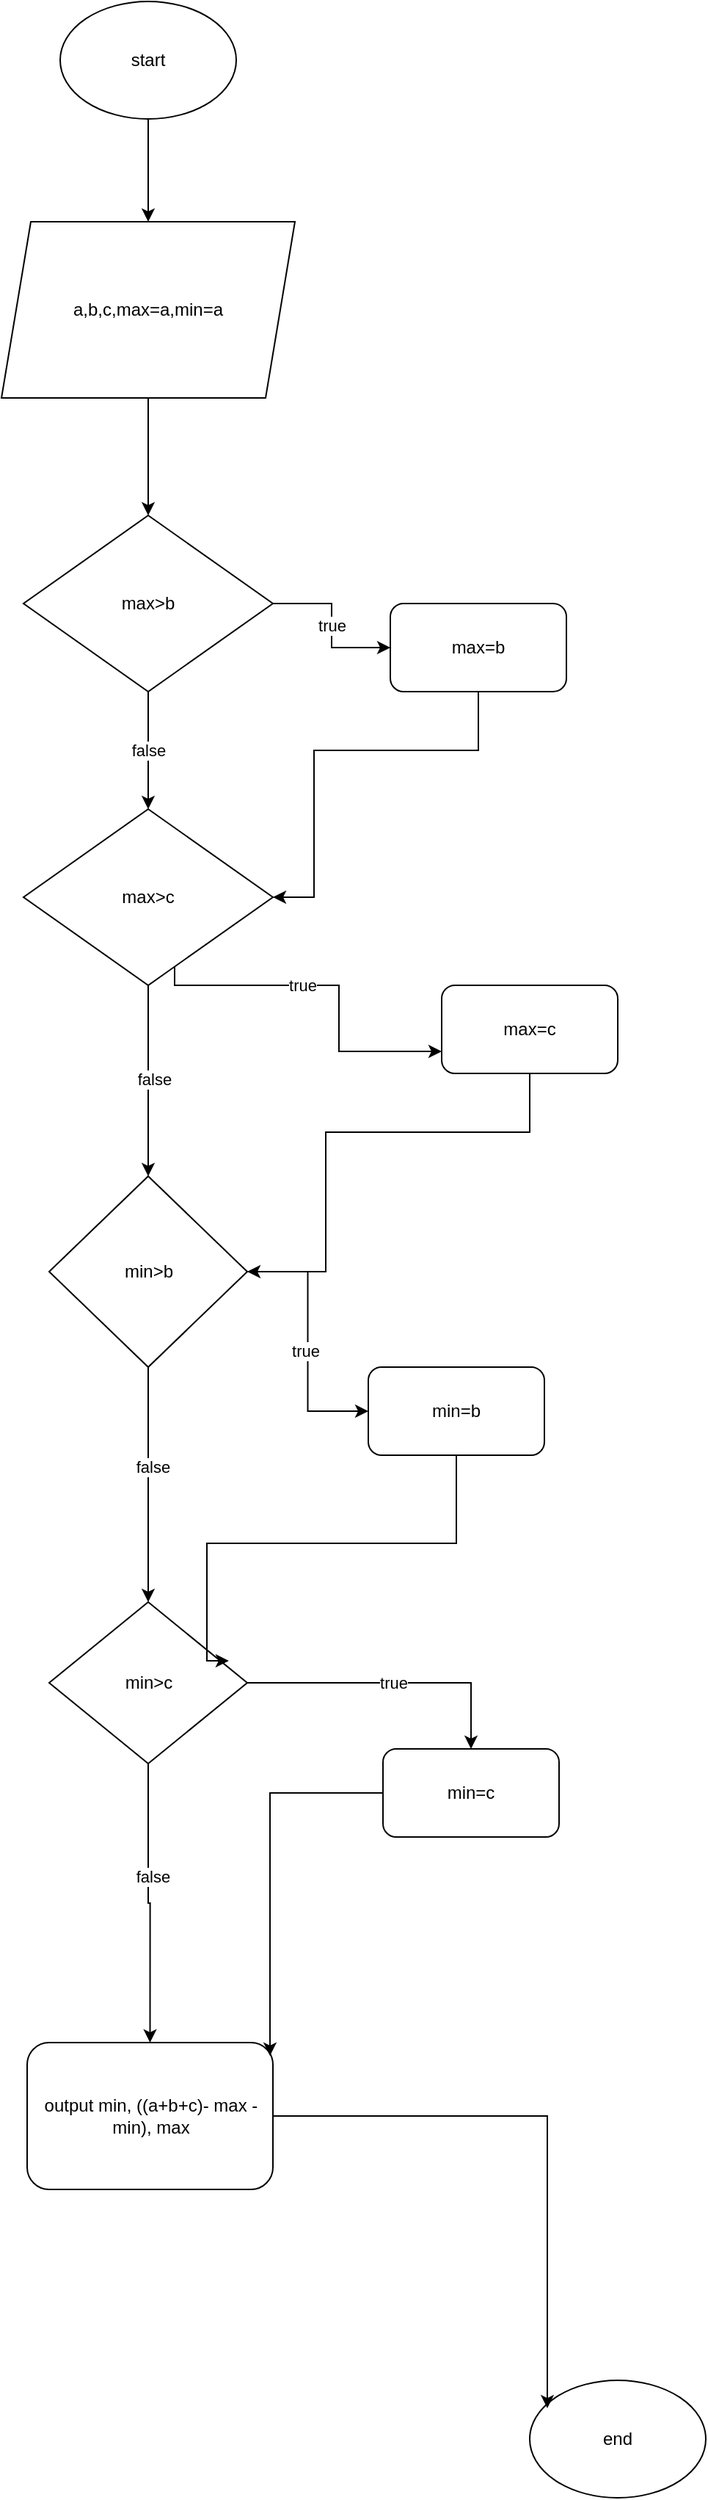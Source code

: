 <mxfile version="22.0.3" type="device">
  <diagram id="C5RBs43oDa-KdzZeNtuy" name="Page-1">
    <mxGraphModel dx="1036" dy="606" grid="1" gridSize="10" guides="1" tooltips="1" connect="1" arrows="1" fold="1" page="1" pageScale="1" pageWidth="827" pageHeight="1169" math="0" shadow="0">
      <root>
        <mxCell id="WIyWlLk6GJQsqaUBKTNV-0" />
        <mxCell id="WIyWlLk6GJQsqaUBKTNV-1" parent="WIyWlLk6GJQsqaUBKTNV-0" />
        <mxCell id="MLnVwpXvPS_MH8pCmM1l-2" style="edgeStyle=orthogonalEdgeStyle;rounded=0;orthogonalLoop=1;jettySize=auto;html=1;" parent="WIyWlLk6GJQsqaUBKTNV-1" source="MLnVwpXvPS_MH8pCmM1l-0" target="MLnVwpXvPS_MH8pCmM1l-1" edge="1">
          <mxGeometry relative="1" as="geometry" />
        </mxCell>
        <mxCell id="MLnVwpXvPS_MH8pCmM1l-0" value="start" style="ellipse;whiteSpace=wrap;html=1;" parent="WIyWlLk6GJQsqaUBKTNV-1" vertex="1">
          <mxGeometry x="260" y="60" width="120" height="80" as="geometry" />
        </mxCell>
        <mxCell id="MLnVwpXvPS_MH8pCmM1l-4" style="edgeStyle=orthogonalEdgeStyle;rounded=0;orthogonalLoop=1;jettySize=auto;html=1;entryX=0.5;entryY=0;entryDx=0;entryDy=0;" parent="WIyWlLk6GJQsqaUBKTNV-1" source="MLnVwpXvPS_MH8pCmM1l-1" target="MLnVwpXvPS_MH8pCmM1l-3" edge="1">
          <mxGeometry relative="1" as="geometry" />
        </mxCell>
        <mxCell id="MLnVwpXvPS_MH8pCmM1l-1" value="a,b,c,max=a,min=a" style="shape=parallelogram;perimeter=parallelogramPerimeter;whiteSpace=wrap;html=1;fixedSize=1;" parent="WIyWlLk6GJQsqaUBKTNV-1" vertex="1">
          <mxGeometry x="220" y="210" width="200" height="120" as="geometry" />
        </mxCell>
        <mxCell id="MLnVwpXvPS_MH8pCmM1l-8" value="true" style="edgeStyle=orthogonalEdgeStyle;rounded=0;orthogonalLoop=1;jettySize=auto;html=1;entryX=0;entryY=0.5;entryDx=0;entryDy=0;" parent="WIyWlLk6GJQsqaUBKTNV-1" source="MLnVwpXvPS_MH8pCmM1l-3" target="MLnVwpXvPS_MH8pCmM1l-7" edge="1">
          <mxGeometry relative="1" as="geometry" />
        </mxCell>
        <mxCell id="MLnVwpXvPS_MH8pCmM1l-14" value="false" style="edgeStyle=orthogonalEdgeStyle;rounded=0;orthogonalLoop=1;jettySize=auto;html=1;entryX=0.5;entryY=0;entryDx=0;entryDy=0;" parent="WIyWlLk6GJQsqaUBKTNV-1" source="MLnVwpXvPS_MH8pCmM1l-3" target="MLnVwpXvPS_MH8pCmM1l-5" edge="1">
          <mxGeometry relative="1" as="geometry" />
        </mxCell>
        <mxCell id="MLnVwpXvPS_MH8pCmM1l-3" value="max&amp;gt;b" style="rhombus;whiteSpace=wrap;html=1;" parent="WIyWlLk6GJQsqaUBKTNV-1" vertex="1">
          <mxGeometry x="235" y="410" width="170" height="120" as="geometry" />
        </mxCell>
        <mxCell id="MLnVwpXvPS_MH8pCmM1l-18" value="true" style="edgeStyle=orthogonalEdgeStyle;rounded=0;orthogonalLoop=1;jettySize=auto;html=1;entryX=0;entryY=0.75;entryDx=0;entryDy=0;exitX=1;exitY=1;exitDx=0;exitDy=0;" parent="WIyWlLk6GJQsqaUBKTNV-1" source="MLnVwpXvPS_MH8pCmM1l-5" target="MLnVwpXvPS_MH8pCmM1l-17" edge="1">
          <mxGeometry relative="1" as="geometry">
            <Array as="points">
              <mxPoint x="338" y="730" />
              <mxPoint x="450" y="730" />
              <mxPoint x="450" y="775" />
            </Array>
          </mxGeometry>
        </mxCell>
        <mxCell id="MLnVwpXvPS_MH8pCmM1l-21" style="edgeStyle=orthogonalEdgeStyle;rounded=0;orthogonalLoop=1;jettySize=auto;html=1;entryX=0.5;entryY=0;entryDx=0;entryDy=0;" parent="WIyWlLk6GJQsqaUBKTNV-1" source="MLnVwpXvPS_MH8pCmM1l-5" target="MLnVwpXvPS_MH8pCmM1l-20" edge="1">
          <mxGeometry relative="1" as="geometry" />
        </mxCell>
        <mxCell id="MLnVwpXvPS_MH8pCmM1l-30" value="false" style="edgeLabel;html=1;align=center;verticalAlign=middle;resizable=0;points=[];" parent="MLnVwpXvPS_MH8pCmM1l-21" vertex="1" connectable="0">
          <mxGeometry x="-0.015" y="4" relative="1" as="geometry">
            <mxPoint as="offset" />
          </mxGeometry>
        </mxCell>
        <mxCell id="MLnVwpXvPS_MH8pCmM1l-5" value="max&amp;gt;c" style="rhombus;whiteSpace=wrap;html=1;" parent="WIyWlLk6GJQsqaUBKTNV-1" vertex="1">
          <mxGeometry x="235" y="610" width="170" height="120" as="geometry" />
        </mxCell>
        <mxCell id="MLnVwpXvPS_MH8pCmM1l-13" style="edgeStyle=orthogonalEdgeStyle;rounded=0;orthogonalLoop=1;jettySize=auto;html=1;entryX=1;entryY=0.5;entryDx=0;entryDy=0;" parent="WIyWlLk6GJQsqaUBKTNV-1" source="MLnVwpXvPS_MH8pCmM1l-7" target="MLnVwpXvPS_MH8pCmM1l-5" edge="1">
          <mxGeometry relative="1" as="geometry">
            <Array as="points">
              <mxPoint x="545" y="570" />
              <mxPoint x="433" y="570" />
              <mxPoint x="433" y="670" />
            </Array>
          </mxGeometry>
        </mxCell>
        <mxCell id="MLnVwpXvPS_MH8pCmM1l-7" value="max=b" style="rounded=1;whiteSpace=wrap;html=1;" parent="WIyWlLk6GJQsqaUBKTNV-1" vertex="1">
          <mxGeometry x="485" y="470" width="120" height="60" as="geometry" />
        </mxCell>
        <mxCell id="MLnVwpXvPS_MH8pCmM1l-22" style="edgeStyle=orthogonalEdgeStyle;rounded=0;orthogonalLoop=1;jettySize=auto;html=1;entryX=1;entryY=0.5;entryDx=0;entryDy=0;" parent="WIyWlLk6GJQsqaUBKTNV-1" source="MLnVwpXvPS_MH8pCmM1l-17" target="MLnVwpXvPS_MH8pCmM1l-20" edge="1">
          <mxGeometry relative="1" as="geometry">
            <Array as="points">
              <mxPoint x="580" y="830" />
              <mxPoint x="441" y="830" />
              <mxPoint x="441" y="925" />
            </Array>
          </mxGeometry>
        </mxCell>
        <mxCell id="MLnVwpXvPS_MH8pCmM1l-17" value="max=c" style="rounded=1;whiteSpace=wrap;html=1;" parent="WIyWlLk6GJQsqaUBKTNV-1" vertex="1">
          <mxGeometry x="520" y="730" width="120" height="60" as="geometry" />
        </mxCell>
        <mxCell id="MLnVwpXvPS_MH8pCmM1l-24" style="edgeStyle=orthogonalEdgeStyle;rounded=0;orthogonalLoop=1;jettySize=auto;html=1;entryX=0;entryY=0.5;entryDx=0;entryDy=0;" parent="WIyWlLk6GJQsqaUBKTNV-1" source="MLnVwpXvPS_MH8pCmM1l-20" target="MLnVwpXvPS_MH8pCmM1l-23" edge="1">
          <mxGeometry relative="1" as="geometry" />
        </mxCell>
        <mxCell id="MLnVwpXvPS_MH8pCmM1l-25" value="true" style="edgeLabel;html=1;align=center;verticalAlign=middle;resizable=0;points=[];" parent="MLnVwpXvPS_MH8pCmM1l-24" vertex="1" connectable="0">
          <mxGeometry x="0.065" y="-2" relative="1" as="geometry">
            <mxPoint as="offset" />
          </mxGeometry>
        </mxCell>
        <mxCell id="MLnVwpXvPS_MH8pCmM1l-27" style="edgeStyle=orthogonalEdgeStyle;rounded=0;orthogonalLoop=1;jettySize=auto;html=1;entryX=0.5;entryY=0;entryDx=0;entryDy=0;" parent="WIyWlLk6GJQsqaUBKTNV-1" source="MLnVwpXvPS_MH8pCmM1l-20" target="MLnVwpXvPS_MH8pCmM1l-26" edge="1">
          <mxGeometry relative="1" as="geometry" />
        </mxCell>
        <mxCell id="MLnVwpXvPS_MH8pCmM1l-31" value="false" style="edgeLabel;html=1;align=center;verticalAlign=middle;resizable=0;points=[];" parent="MLnVwpXvPS_MH8pCmM1l-27" vertex="1" connectable="0">
          <mxGeometry x="-0.153" y="3" relative="1" as="geometry">
            <mxPoint as="offset" />
          </mxGeometry>
        </mxCell>
        <mxCell id="MLnVwpXvPS_MH8pCmM1l-20" value="min&amp;gt;b" style="rhombus;whiteSpace=wrap;html=1;" parent="WIyWlLk6GJQsqaUBKTNV-1" vertex="1">
          <mxGeometry x="252.5" y="860" width="135" height="130" as="geometry" />
        </mxCell>
        <mxCell id="MLnVwpXvPS_MH8pCmM1l-23" value="min=b" style="rounded=1;whiteSpace=wrap;html=1;" parent="WIyWlLk6GJQsqaUBKTNV-1" vertex="1">
          <mxGeometry x="470" y="990" width="120" height="60" as="geometry" />
        </mxCell>
        <mxCell id="MLnVwpXvPS_MH8pCmM1l-33" value="true" style="edgeStyle=orthogonalEdgeStyle;rounded=0;orthogonalLoop=1;jettySize=auto;html=1;entryX=0.5;entryY=0;entryDx=0;entryDy=0;" parent="WIyWlLk6GJQsqaUBKTNV-1" source="MLnVwpXvPS_MH8pCmM1l-26" target="MLnVwpXvPS_MH8pCmM1l-32" edge="1">
          <mxGeometry relative="1" as="geometry" />
        </mxCell>
        <mxCell id="MLnVwpXvPS_MH8pCmM1l-35" style="edgeStyle=orthogonalEdgeStyle;rounded=0;orthogonalLoop=1;jettySize=auto;html=1;entryX=0.5;entryY=0;entryDx=0;entryDy=0;" parent="WIyWlLk6GJQsqaUBKTNV-1" source="MLnVwpXvPS_MH8pCmM1l-26" target="MLnVwpXvPS_MH8pCmM1l-36" edge="1">
          <mxGeometry relative="1" as="geometry">
            <mxPoint x="320" y="1430" as="targetPoint" />
          </mxGeometry>
        </mxCell>
        <mxCell id="MLnVwpXvPS_MH8pCmM1l-41" value="false" style="edgeLabel;html=1;align=center;verticalAlign=middle;resizable=0;points=[];" parent="MLnVwpXvPS_MH8pCmM1l-35" vertex="1" connectable="0">
          <mxGeometry x="-0.196" y="3" relative="1" as="geometry">
            <mxPoint as="offset" />
          </mxGeometry>
        </mxCell>
        <mxCell id="MLnVwpXvPS_MH8pCmM1l-26" value="min&amp;gt;c" style="rhombus;whiteSpace=wrap;html=1;" parent="WIyWlLk6GJQsqaUBKTNV-1" vertex="1">
          <mxGeometry x="252.5" y="1150" width="135" height="110" as="geometry" />
        </mxCell>
        <mxCell id="MLnVwpXvPS_MH8pCmM1l-29" style="edgeStyle=orthogonalEdgeStyle;rounded=0;orthogonalLoop=1;jettySize=auto;html=1;entryX=0.907;entryY=0.364;entryDx=0;entryDy=0;entryPerimeter=0;" parent="WIyWlLk6GJQsqaUBKTNV-1" source="MLnVwpXvPS_MH8pCmM1l-23" target="MLnVwpXvPS_MH8pCmM1l-26" edge="1">
          <mxGeometry relative="1" as="geometry">
            <Array as="points">
              <mxPoint x="530" y="1110" />
              <mxPoint x="360" y="1110" />
            </Array>
          </mxGeometry>
        </mxCell>
        <mxCell id="MLnVwpXvPS_MH8pCmM1l-32" value="min=c" style="rounded=1;whiteSpace=wrap;html=1;" parent="WIyWlLk6GJQsqaUBKTNV-1" vertex="1">
          <mxGeometry x="480" y="1250" width="120" height="60" as="geometry" />
        </mxCell>
        <mxCell id="MLnVwpXvPS_MH8pCmM1l-36" value="output min, ((a+b+c)- max - min), max" style="rounded=1;whiteSpace=wrap;html=1;" parent="WIyWlLk6GJQsqaUBKTNV-1" vertex="1">
          <mxGeometry x="237.5" y="1450" width="167.5" height="100" as="geometry" />
        </mxCell>
        <mxCell id="MLnVwpXvPS_MH8pCmM1l-37" value="end" style="ellipse;whiteSpace=wrap;html=1;" parent="WIyWlLk6GJQsqaUBKTNV-1" vertex="1">
          <mxGeometry x="580" y="1680" width="120" height="80" as="geometry" />
        </mxCell>
        <mxCell id="MLnVwpXvPS_MH8pCmM1l-38" style="edgeStyle=orthogonalEdgeStyle;rounded=0;orthogonalLoop=1;jettySize=auto;html=1;entryX=0.1;entryY=0.238;entryDx=0;entryDy=0;entryPerimeter=0;" parent="WIyWlLk6GJQsqaUBKTNV-1" source="MLnVwpXvPS_MH8pCmM1l-36" target="MLnVwpXvPS_MH8pCmM1l-37" edge="1">
          <mxGeometry relative="1" as="geometry" />
        </mxCell>
        <mxCell id="MLnVwpXvPS_MH8pCmM1l-40" style="edgeStyle=orthogonalEdgeStyle;rounded=0;orthogonalLoop=1;jettySize=auto;html=1;entryX=0.988;entryY=0.09;entryDx=0;entryDy=0;entryPerimeter=0;" parent="WIyWlLk6GJQsqaUBKTNV-1" source="MLnVwpXvPS_MH8pCmM1l-32" target="MLnVwpXvPS_MH8pCmM1l-36" edge="1">
          <mxGeometry relative="1" as="geometry" />
        </mxCell>
      </root>
    </mxGraphModel>
  </diagram>
</mxfile>
